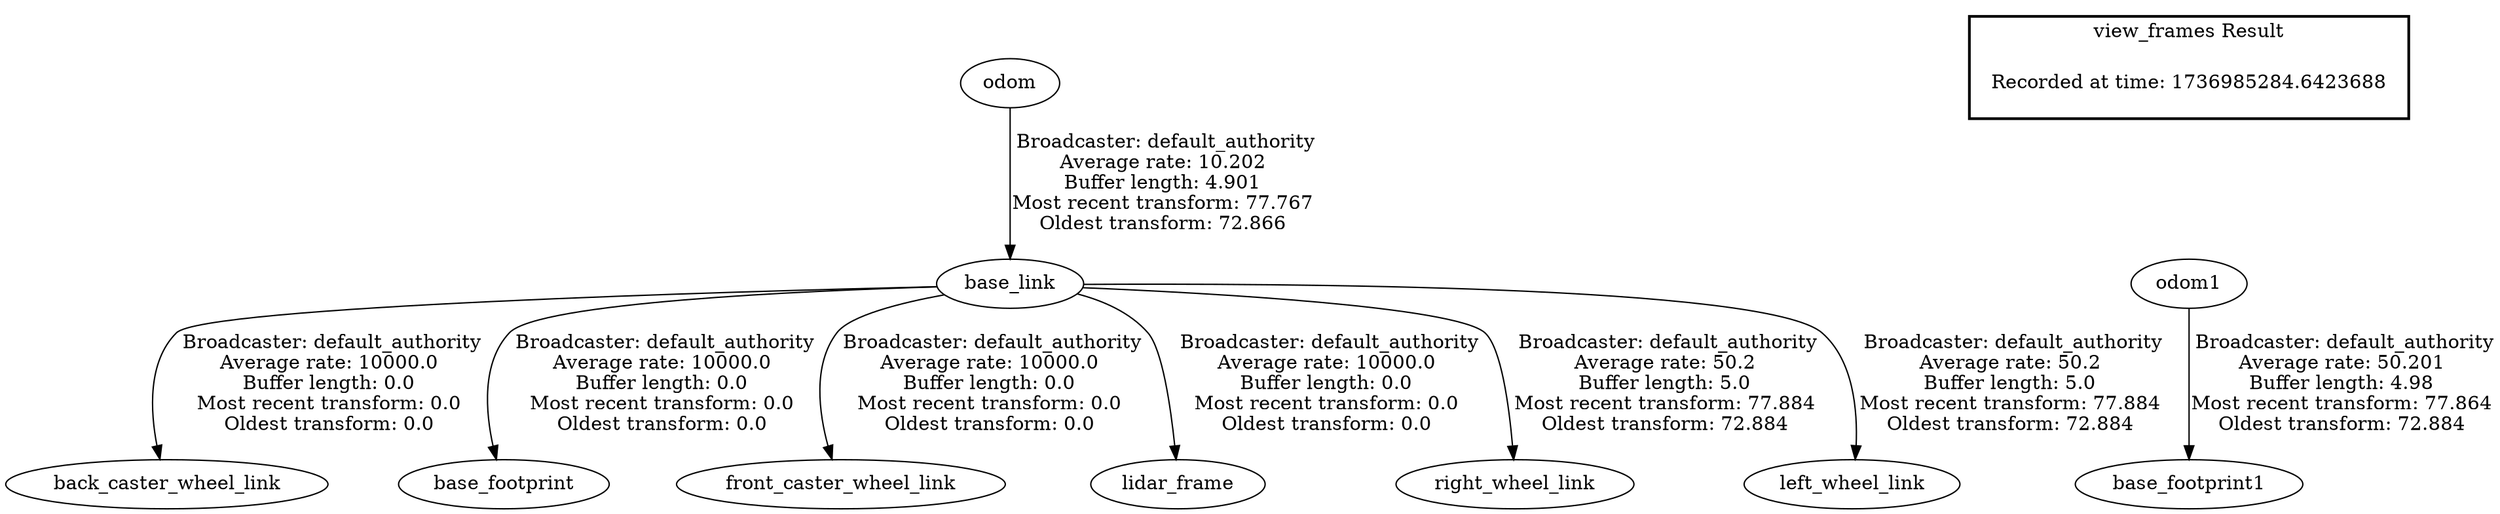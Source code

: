digraph G {
"base_link" -> "back_caster_wheel_link"[label=" Broadcaster: default_authority\nAverage rate: 10000.0\nBuffer length: 0.0\nMost recent transform: 0.0\nOldest transform: 0.0\n"];
"odom" -> "base_link"[label=" Broadcaster: default_authority\nAverage rate: 10.202\nBuffer length: 4.901\nMost recent transform: 77.767\nOldest transform: 72.866\n"];
"base_link" -> "base_footprint"[label=" Broadcaster: default_authority\nAverage rate: 10000.0\nBuffer length: 0.0\nMost recent transform: 0.0\nOldest transform: 0.0\n"];
"base_link" -> "front_caster_wheel_link"[label=" Broadcaster: default_authority\nAverage rate: 10000.0\nBuffer length: 0.0\nMost recent transform: 0.0\nOldest transform: 0.0\n"];
"base_link" -> "lidar_frame"[label=" Broadcaster: default_authority\nAverage rate: 10000.0\nBuffer length: 0.0\nMost recent transform: 0.0\nOldest transform: 0.0\n"];
"base_link" -> "right_wheel_link"[label=" Broadcaster: default_authority\nAverage rate: 50.2\nBuffer length: 5.0\nMost recent transform: 77.884\nOldest transform: 72.884\n"];
"base_link" -> "left_wheel_link"[label=" Broadcaster: default_authority\nAverage rate: 50.2\nBuffer length: 5.0\nMost recent transform: 77.884\nOldest transform: 72.884\n"];
"odom1" -> "base_footprint1"[label=" Broadcaster: default_authority\nAverage rate: 50.201\nBuffer length: 4.98\nMost recent transform: 77.864\nOldest transform: 72.884\n"];
edge [style=invis];
 subgraph cluster_legend { style=bold; color=black; label ="view_frames Result";
"Recorded at time: 1736985284.6423688"[ shape=plaintext ] ;
}->"odom1";
}